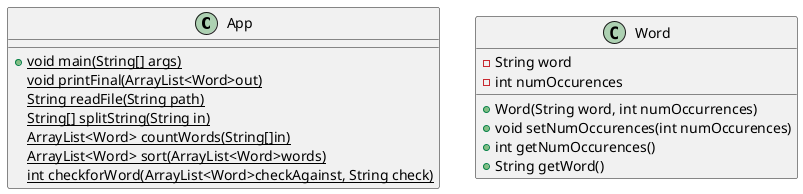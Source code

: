 @startuml
'https://plantuml.com/class-diagram

class App{
    +{static}void main(String[] args)
    {static}void printFinal(ArrayList<Word>out)
    {static}String readFile(String path)
    {static}String[] splitString(String in)
    {static}ArrayList<Word> countWords(String[]in)
    {static}ArrayList<Word> sort(ArrayList<Word>words)
    {static}int checkforWord(ArrayList<Word>checkAgainst, String check)
}
class Word{
    -String word
    -int numOccurences
    +Word(String word, int numOccurrences)
    +void setNumOccurences(int numOccurences)
    +int getNumOccurences()
    +String getWord()
}
@enduml